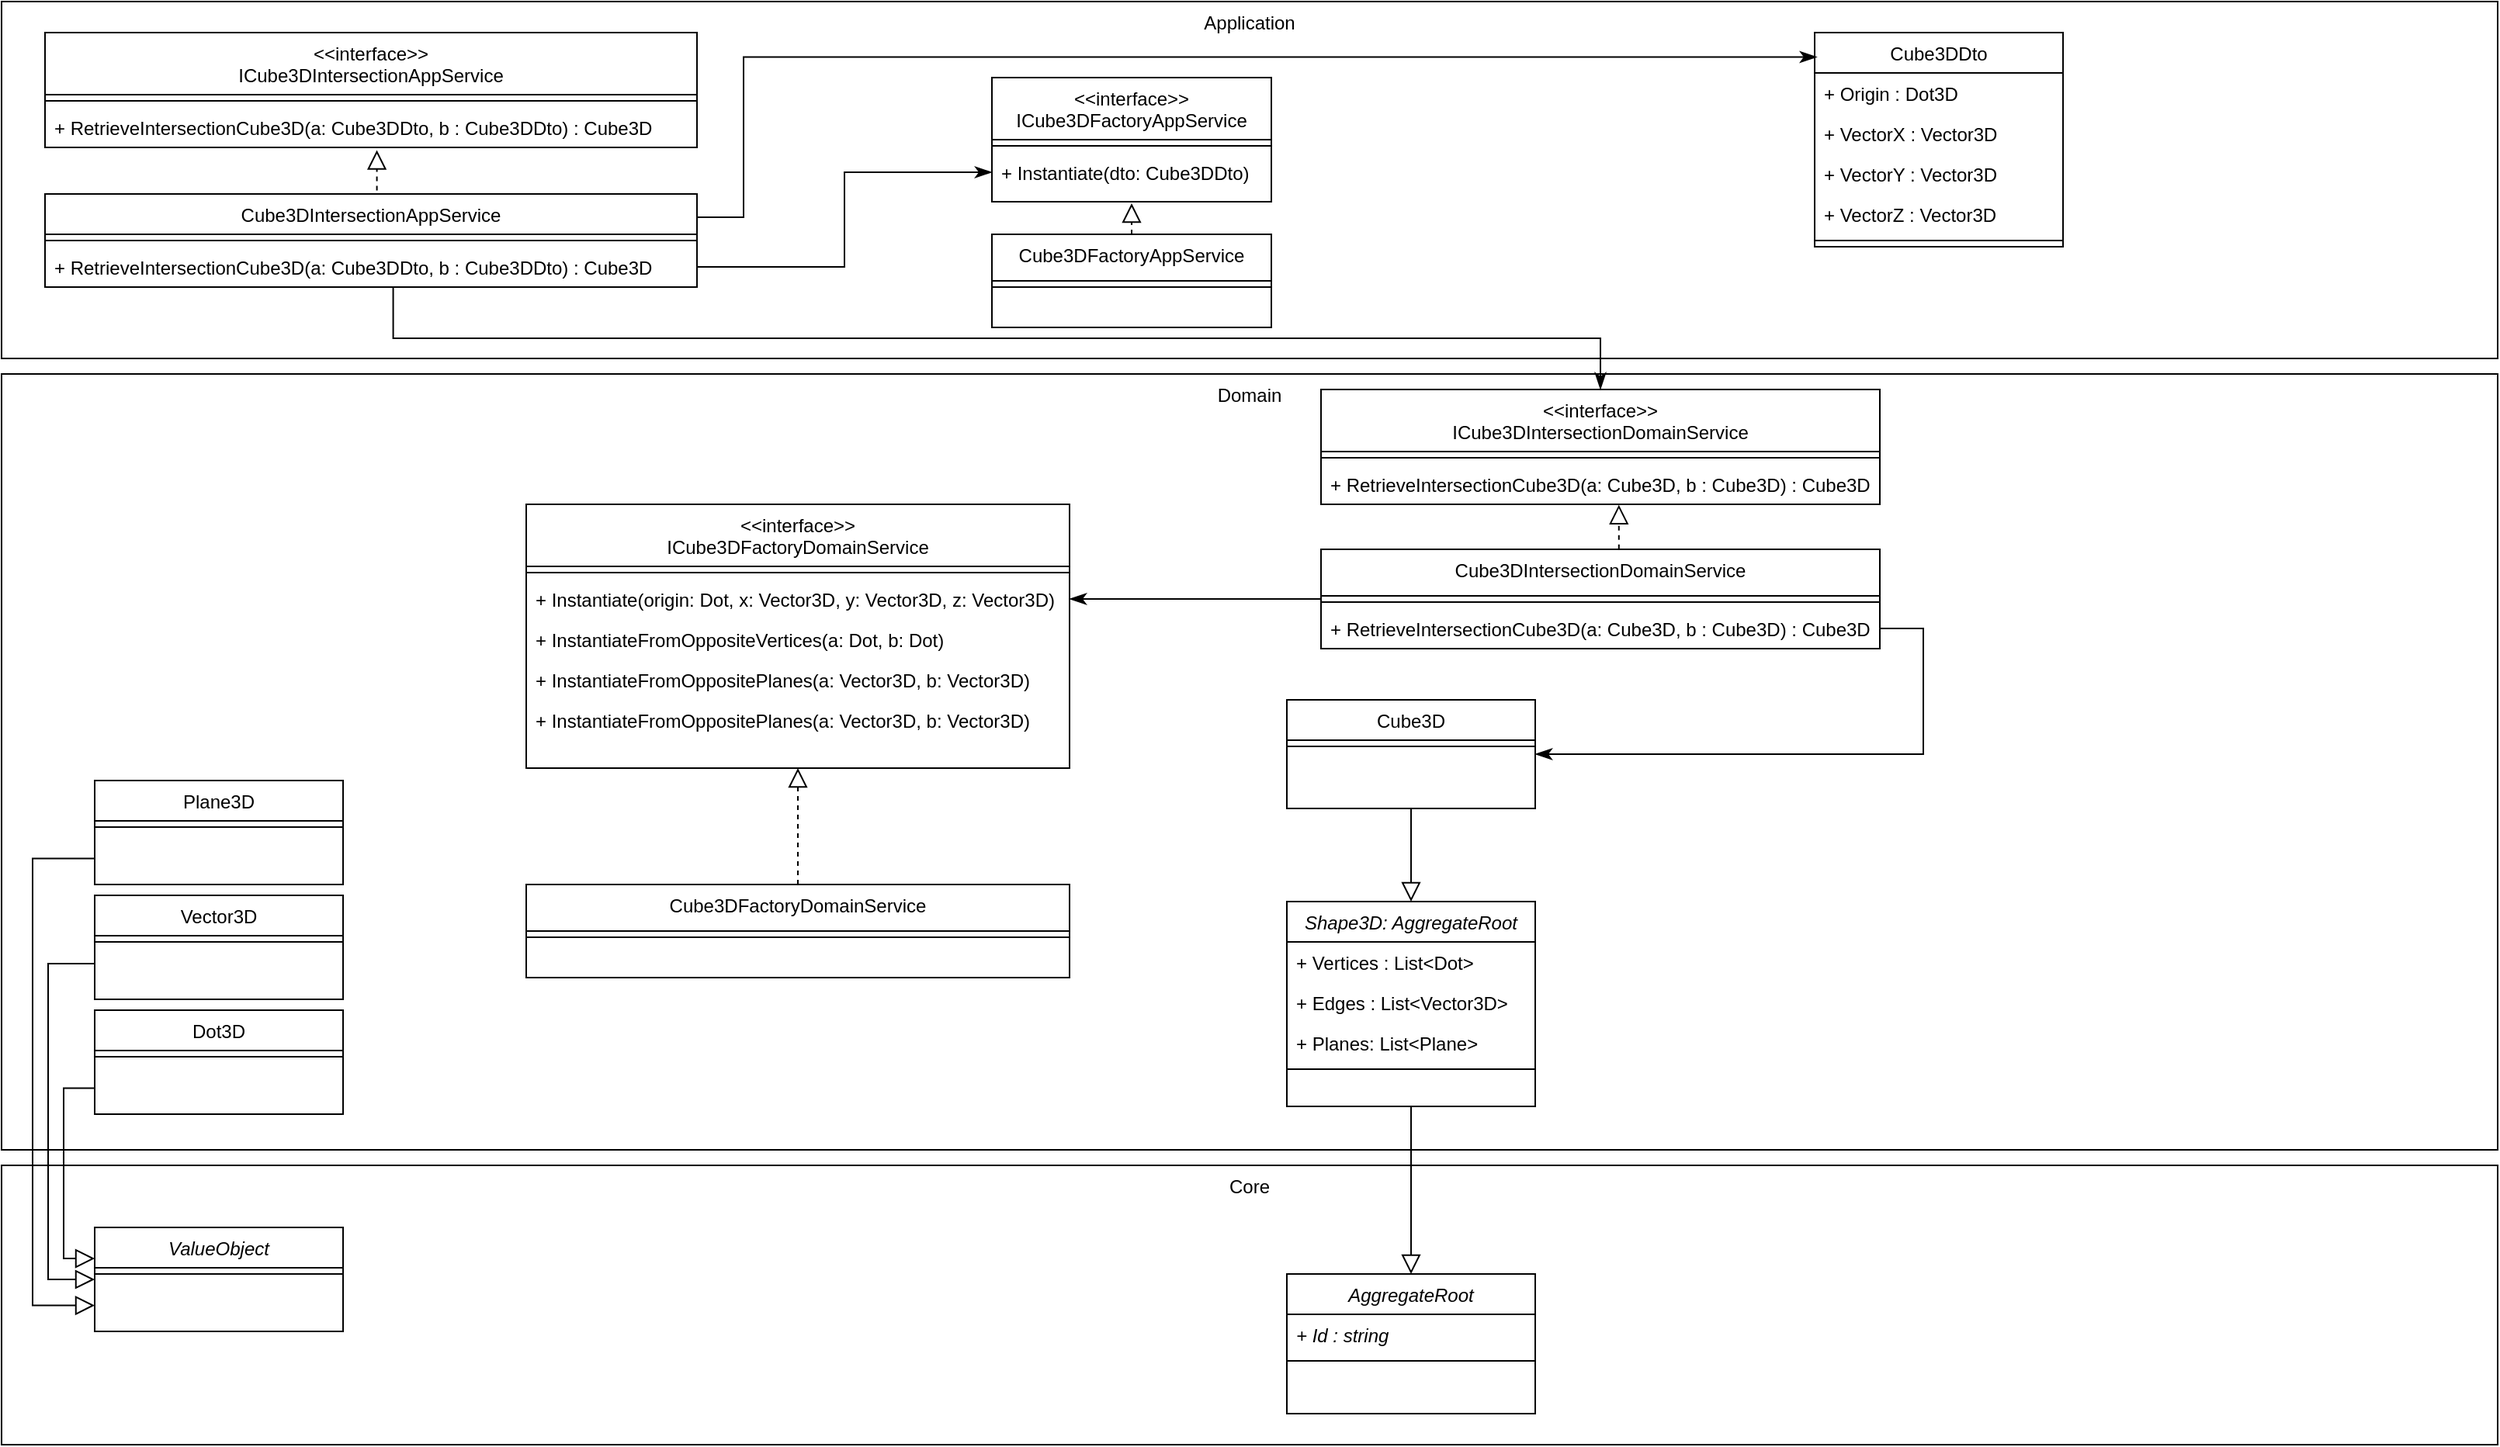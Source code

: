 <mxfile version="13.7.9" type="device"><diagram id="C5RBs43oDa-KdzZeNtuy" name="Page-1"><mxGraphModel dx="1117" dy="710" grid="1" gridSize="10" guides="1" tooltips="1" connect="1" arrows="1" fold="1" page="1" pageScale="1" pageWidth="827" pageHeight="1169" math="0" shadow="0"><root><mxCell id="WIyWlLk6GJQsqaUBKTNV-0"/><mxCell id="WIyWlLk6GJQsqaUBKTNV-1" parent="WIyWlLk6GJQsqaUBKTNV-0"/><mxCell id="9ZhF-vQbe9T78uoRHSer-0" value="Domain" style="rounded=0;html=1;align=center;verticalAlign=top;labelBackgroundColor=none;whiteSpace=wrap;" vertex="1" parent="WIyWlLk6GJQsqaUBKTNV-1"><mxGeometry x="12" y="300" width="1608" height="500" as="geometry"/></mxCell><mxCell id="9ZhF-vQbe9T78uoRHSer-1" value="Application" style="rounded=0;html=1;align=center;verticalAlign=top;labelBackgroundColor=none;whiteSpace=wrap;" vertex="1" parent="WIyWlLk6GJQsqaUBKTNV-1"><mxGeometry x="12" y="60" width="1608" height="230" as="geometry"/></mxCell><mxCell id="9ZhF-vQbe9T78uoRHSer-47" value="&lt;&lt;interface&gt;&gt;&#10;ICube3DIntersectionDomainService" style="swimlane;fontStyle=0;align=center;verticalAlign=top;childLayout=stackLayout;horizontal=1;startSize=40;horizontalStack=0;resizeParent=1;resizeLast=0;collapsible=1;marginBottom=0;rounded=0;shadow=0;strokeWidth=1;" vertex="1" parent="WIyWlLk6GJQsqaUBKTNV-1"><mxGeometry x="862" y="310" width="360" height="74" as="geometry"><mxRectangle x="340" y="380" width="170" height="26" as="alternateBounds"/></mxGeometry></mxCell><mxCell id="9ZhF-vQbe9T78uoRHSer-48" value="" style="line;html=1;strokeWidth=1;align=left;verticalAlign=middle;spacingTop=-1;spacingLeft=3;spacingRight=3;rotatable=0;labelPosition=right;points=[];portConstraint=eastwest;" vertex="1" parent="9ZhF-vQbe9T78uoRHSer-47"><mxGeometry y="40" width="360" height="8" as="geometry"/></mxCell><mxCell id="9ZhF-vQbe9T78uoRHSer-49" value="+ RetrieveIntersectionCube3D(a: Cube3D, b : Cube3D) : Cube3D" style="text;align=left;verticalAlign=top;spacingLeft=4;spacingRight=4;overflow=hidden;rotatable=0;points=[[0,0.5],[1,0.5]];portConstraint=eastwest;rounded=0;shadow=0;html=0;" vertex="1" parent="9ZhF-vQbe9T78uoRHSer-47"><mxGeometry y="48" width="360" height="26" as="geometry"/></mxCell><mxCell id="9ZhF-vQbe9T78uoRHSer-92" value="&lt;&lt;interface&gt;&gt;&#10;ICube3DIntersectionAppService" style="swimlane;fontStyle=0;align=center;verticalAlign=top;childLayout=stackLayout;horizontal=1;startSize=40;horizontalStack=0;resizeParent=1;resizeLast=0;collapsible=1;marginBottom=0;rounded=0;shadow=0;strokeWidth=1;" vertex="1" parent="WIyWlLk6GJQsqaUBKTNV-1"><mxGeometry x="40" y="80" width="420" height="74" as="geometry"><mxRectangle x="340" y="380" width="170" height="26" as="alternateBounds"/></mxGeometry></mxCell><mxCell id="9ZhF-vQbe9T78uoRHSer-93" value="" style="line;html=1;strokeWidth=1;align=left;verticalAlign=middle;spacingTop=-1;spacingLeft=3;spacingRight=3;rotatable=0;labelPosition=right;points=[];portConstraint=eastwest;" vertex="1" parent="9ZhF-vQbe9T78uoRHSer-92"><mxGeometry y="40" width="420" height="8" as="geometry"/></mxCell><mxCell id="9ZhF-vQbe9T78uoRHSer-94" value="+ RetrieveIntersectionCube3D(a: Cube3DDto, b : Cube3DDto) : Cube3D" style="text;align=left;verticalAlign=top;spacingLeft=4;spacingRight=4;overflow=hidden;rotatable=0;points=[[0,0.5],[1,0.5]];portConstraint=eastwest;rounded=0;shadow=0;html=0;" vertex="1" parent="9ZhF-vQbe9T78uoRHSer-92"><mxGeometry y="48" width="420" height="26" as="geometry"/></mxCell><mxCell id="9ZhF-vQbe9T78uoRHSer-95" style="edgeStyle=orthogonalEdgeStyle;rounded=0;orthogonalLoop=1;jettySize=auto;html=1;exitX=0.5;exitY=0;exitDx=0;exitDy=0;entryX=0.509;entryY=1.067;entryDx=0;entryDy=0;entryPerimeter=0;dashed=1;endArrow=block;endFill=0;endSize=10;strokeWidth=1;" edge="1" parent="WIyWlLk6GJQsqaUBKTNV-1" source="9ZhF-vQbe9T78uoRHSer-51" target="9ZhF-vQbe9T78uoRHSer-94"><mxGeometry relative="1" as="geometry"/></mxCell><mxCell id="9ZhF-vQbe9T78uoRHSer-96" style="edgeStyle=orthogonalEdgeStyle;rounded=0;orthogonalLoop=1;jettySize=auto;html=1;exitX=1;exitY=0.5;exitDx=0;exitDy=0;entryX=0;entryY=0.5;entryDx=0;entryDy=0;endArrow=classicThin;endFill=1;endSize=8;strokeWidth=1;" edge="1" parent="WIyWlLk6GJQsqaUBKTNV-1" source="9ZhF-vQbe9T78uoRHSer-53" target="9ZhF-vQbe9T78uoRHSer-99"><mxGeometry relative="1" as="geometry"/></mxCell><mxCell id="9ZhF-vQbe9T78uoRHSer-51" value="Cube3DIntersectionAppService" style="swimlane;fontStyle=0;align=center;verticalAlign=top;childLayout=stackLayout;horizontal=1;startSize=26;horizontalStack=0;resizeParent=1;resizeLast=0;collapsible=1;marginBottom=0;rounded=0;shadow=0;strokeWidth=1;" vertex="1" parent="WIyWlLk6GJQsqaUBKTNV-1"><mxGeometry x="40" y="184" width="420" height="60" as="geometry"><mxRectangle x="340" y="380" width="170" height="26" as="alternateBounds"/></mxGeometry></mxCell><mxCell id="9ZhF-vQbe9T78uoRHSer-52" value="" style="line;html=1;strokeWidth=1;align=left;verticalAlign=middle;spacingTop=-1;spacingLeft=3;spacingRight=3;rotatable=0;labelPosition=right;points=[];portConstraint=eastwest;" vertex="1" parent="9ZhF-vQbe9T78uoRHSer-51"><mxGeometry y="26" width="420" height="8" as="geometry"/></mxCell><mxCell id="9ZhF-vQbe9T78uoRHSer-53" value="+ RetrieveIntersectionCube3D(a: Cube3DDto, b : Cube3DDto) : Cube3D" style="text;align=left;verticalAlign=top;spacingLeft=4;spacingRight=4;overflow=hidden;rotatable=0;points=[[0,0.5],[1,0.5]];portConstraint=eastwest;rounded=0;shadow=0;html=0;" vertex="1" parent="9ZhF-vQbe9T78uoRHSer-51"><mxGeometry y="34" width="420" height="26" as="geometry"/></mxCell><mxCell id="9ZhF-vQbe9T78uoRHSer-57" value="Cube3DDto" style="swimlane;fontStyle=0;align=center;verticalAlign=top;childLayout=stackLayout;horizontal=1;startSize=26;horizontalStack=0;resizeParent=1;resizeLast=0;collapsible=1;marginBottom=0;rounded=0;shadow=0;strokeWidth=1;" vertex="1" parent="WIyWlLk6GJQsqaUBKTNV-1"><mxGeometry x="1180" y="80" width="160" height="138" as="geometry"><mxRectangle x="340" y="380" width="170" height="26" as="alternateBounds"/></mxGeometry></mxCell><mxCell id="9ZhF-vQbe9T78uoRHSer-59" value="+ Origin : Dot3D" style="text;align=left;verticalAlign=top;spacingLeft=4;spacingRight=4;overflow=hidden;rotatable=0;points=[[0,0.5],[1,0.5]];portConstraint=eastwest;rounded=0;shadow=0;html=0;" vertex="1" parent="9ZhF-vQbe9T78uoRHSer-57"><mxGeometry y="26" width="160" height="26" as="geometry"/></mxCell><mxCell id="9ZhF-vQbe9T78uoRHSer-60" value="+ VectorX : Vector3D" style="text;align=left;verticalAlign=top;spacingLeft=4;spacingRight=4;overflow=hidden;rotatable=0;points=[[0,0.5],[1,0.5]];portConstraint=eastwest;rounded=0;shadow=0;html=0;" vertex="1" parent="9ZhF-vQbe9T78uoRHSer-57"><mxGeometry y="52" width="160" height="26" as="geometry"/></mxCell><mxCell id="9ZhF-vQbe9T78uoRHSer-61" value="+ VectorY : Vector3D" style="text;align=left;verticalAlign=top;spacingLeft=4;spacingRight=4;overflow=hidden;rotatable=0;points=[[0,0.5],[1,0.5]];portConstraint=eastwest;rounded=0;shadow=0;html=0;" vertex="1" parent="9ZhF-vQbe9T78uoRHSer-57"><mxGeometry y="78" width="160" height="26" as="geometry"/></mxCell><mxCell id="9ZhF-vQbe9T78uoRHSer-62" value="+ VectorZ : Vector3D" style="text;align=left;verticalAlign=top;spacingLeft=4;spacingRight=4;overflow=hidden;rotatable=0;points=[[0,0.5],[1,0.5]];portConstraint=eastwest;rounded=0;shadow=0;html=0;" vertex="1" parent="9ZhF-vQbe9T78uoRHSer-57"><mxGeometry y="104" width="160" height="26" as="geometry"/></mxCell><mxCell id="9ZhF-vQbe9T78uoRHSer-58" value="" style="line;html=1;strokeWidth=1;align=left;verticalAlign=middle;spacingTop=-1;spacingLeft=3;spacingRight=3;rotatable=0;labelPosition=right;points=[];portConstraint=eastwest;" vertex="1" parent="9ZhF-vQbe9T78uoRHSer-57"><mxGeometry y="130" width="160" height="8" as="geometry"/></mxCell><mxCell id="9ZhF-vQbe9T78uoRHSer-97" value="&lt;&lt;interface&gt;&gt;&#10;ICube3DFactoryAppService" style="swimlane;fontStyle=0;align=center;verticalAlign=top;childLayout=stackLayout;horizontal=1;startSize=40;horizontalStack=0;resizeParent=1;resizeLast=0;collapsible=1;marginBottom=0;rounded=0;shadow=0;strokeWidth=1;" vertex="1" parent="WIyWlLk6GJQsqaUBKTNV-1"><mxGeometry x="650" y="109" width="180" height="80" as="geometry"><mxRectangle x="340" y="380" width="170" height="26" as="alternateBounds"/></mxGeometry></mxCell><mxCell id="9ZhF-vQbe9T78uoRHSer-98" value="" style="line;html=1;strokeWidth=1;align=left;verticalAlign=middle;spacingTop=-1;spacingLeft=3;spacingRight=3;rotatable=0;labelPosition=right;points=[];portConstraint=eastwest;" vertex="1" parent="9ZhF-vQbe9T78uoRHSer-97"><mxGeometry y="40" width="180" height="8" as="geometry"/></mxCell><mxCell id="9ZhF-vQbe9T78uoRHSer-99" value="+ Instantiate(dto: Cube3DDto)" style="text;align=left;verticalAlign=top;spacingLeft=4;spacingRight=4;overflow=hidden;rotatable=0;points=[[0,0.5],[1,0.5]];portConstraint=eastwest;rounded=0;shadow=0;html=0;" vertex="1" parent="9ZhF-vQbe9T78uoRHSer-97"><mxGeometry y="48" width="180" height="26" as="geometry"/></mxCell><mxCell id="9ZhF-vQbe9T78uoRHSer-13" value="Core" style="rounded=0;html=1;align=center;verticalAlign=top;labelBackgroundColor=none;whiteSpace=wrap;" vertex="1" parent="WIyWlLk6GJQsqaUBKTNV-1"><mxGeometry x="12" y="810" width="1608" height="180" as="geometry"/></mxCell><mxCell id="9ZhF-vQbe9T78uoRHSer-27" value="Dot3D" style="swimlane;fontStyle=0;align=center;verticalAlign=top;childLayout=stackLayout;horizontal=1;startSize=26;horizontalStack=0;resizeParent=1;resizeLast=0;collapsible=1;marginBottom=0;rounded=0;shadow=0;strokeWidth=1;" vertex="1" parent="WIyWlLk6GJQsqaUBKTNV-1"><mxGeometry x="72" y="710" width="160" height="67" as="geometry"><mxRectangle x="550" y="140" width="160" height="26" as="alternateBounds"/></mxGeometry></mxCell><mxCell id="9ZhF-vQbe9T78uoRHSer-28" value="" style="line;html=1;strokeWidth=1;align=left;verticalAlign=middle;spacingTop=-1;spacingLeft=3;spacingRight=3;rotatable=0;labelPosition=right;points=[];portConstraint=eastwest;" vertex="1" parent="9ZhF-vQbe9T78uoRHSer-27"><mxGeometry y="26" width="160" height="8" as="geometry"/></mxCell><mxCell id="9ZhF-vQbe9T78uoRHSer-31" value="Vector3D" style="swimlane;fontStyle=0;align=center;verticalAlign=top;childLayout=stackLayout;horizontal=1;startSize=26;horizontalStack=0;resizeParent=1;resizeLast=0;collapsible=1;marginBottom=0;rounded=0;shadow=0;strokeWidth=1;" vertex="1" parent="WIyWlLk6GJQsqaUBKTNV-1"><mxGeometry x="72" y="636" width="160" height="67" as="geometry"><mxRectangle x="550" y="140" width="160" height="26" as="alternateBounds"/></mxGeometry></mxCell><mxCell id="9ZhF-vQbe9T78uoRHSer-32" value="" style="line;html=1;strokeWidth=1;align=left;verticalAlign=middle;spacingTop=-1;spacingLeft=3;spacingRight=3;rotatable=0;labelPosition=right;points=[];portConstraint=eastwest;" vertex="1" parent="9ZhF-vQbe9T78uoRHSer-31"><mxGeometry y="26" width="160" height="8" as="geometry"/></mxCell><mxCell id="9ZhF-vQbe9T78uoRHSer-29" value="Plane3D" style="swimlane;fontStyle=0;align=center;verticalAlign=top;childLayout=stackLayout;horizontal=1;startSize=26;horizontalStack=0;resizeParent=1;resizeLast=0;collapsible=1;marginBottom=0;rounded=0;shadow=0;strokeWidth=1;" vertex="1" parent="WIyWlLk6GJQsqaUBKTNV-1"><mxGeometry x="72" y="562" width="160" height="67" as="geometry"><mxRectangle x="550" y="140" width="160" height="26" as="alternateBounds"/></mxGeometry></mxCell><mxCell id="9ZhF-vQbe9T78uoRHSer-30" value="" style="line;html=1;strokeWidth=1;align=left;verticalAlign=middle;spacingTop=-1;spacingLeft=3;spacingRight=3;rotatable=0;labelPosition=right;points=[];portConstraint=eastwest;" vertex="1" parent="9ZhF-vQbe9T78uoRHSer-29"><mxGeometry y="26" width="160" height="8" as="geometry"/></mxCell><mxCell id="9ZhF-vQbe9T78uoRHSer-24" value="ValueObject" style="swimlane;fontStyle=2;align=center;verticalAlign=top;childLayout=stackLayout;horizontal=1;startSize=26;horizontalStack=0;resizeParent=1;resizeLast=0;collapsible=1;marginBottom=0;rounded=0;shadow=0;strokeWidth=1;" vertex="1" parent="WIyWlLk6GJQsqaUBKTNV-1"><mxGeometry x="72" y="850" width="160" height="67" as="geometry"><mxRectangle x="550" y="140" width="160" height="26" as="alternateBounds"/></mxGeometry></mxCell><mxCell id="9ZhF-vQbe9T78uoRHSer-26" value="" style="line;html=1;strokeWidth=1;align=left;verticalAlign=middle;spacingTop=-1;spacingLeft=3;spacingRight=3;rotatable=0;labelPosition=right;points=[];portConstraint=eastwest;" vertex="1" parent="9ZhF-vQbe9T78uoRHSer-24"><mxGeometry y="26" width="160" height="8" as="geometry"/></mxCell><mxCell id="zkfFHV4jXpPFQw0GAbJ--16" value="" style="endArrow=block;endSize=10;endFill=0;shadow=0;strokeWidth=1;rounded=0;edgeStyle=elbowEdgeStyle;elbow=vertical;entryX=0.5;entryY=0;entryDx=0;entryDy=0;exitX=0.5;exitY=1;exitDx=0;exitDy=0;" parent="WIyWlLk6GJQsqaUBKTNV-1" source="zkfFHV4jXpPFQw0GAbJ--13" target="9ZhF-vQbe9T78uoRHSer-3" edge="1"><mxGeometry width="160" relative="1" as="geometry"><mxPoint x="212" y="968" as="sourcePoint"/><mxPoint x="312" y="866" as="targetPoint"/><Array as="points"><mxPoint x="930" y="600"/></Array></mxGeometry></mxCell><mxCell id="9ZhF-vQbe9T78uoRHSer-33" style="edgeStyle=orthogonalEdgeStyle;rounded=0;orthogonalLoop=1;jettySize=auto;html=1;exitX=0;exitY=0.75;exitDx=0;exitDy=0;entryX=0;entryY=0.299;entryDx=0;entryDy=0;endArrow=block;endFill=0;endSize=10;entryPerimeter=0;" edge="1" parent="WIyWlLk6GJQsqaUBKTNV-1" source="9ZhF-vQbe9T78uoRHSer-27" target="9ZhF-vQbe9T78uoRHSer-24"><mxGeometry relative="1" as="geometry"/></mxCell><mxCell id="9ZhF-vQbe9T78uoRHSer-34" style="edgeStyle=orthogonalEdgeStyle;rounded=0;orthogonalLoop=1;jettySize=auto;html=1;exitX=0;exitY=0.75;exitDx=0;exitDy=0;entryX=0;entryY=0.5;entryDx=0;entryDy=0;endArrow=block;endFill=0;endSize=10;strokeWidth=1;" edge="1" parent="WIyWlLk6GJQsqaUBKTNV-1" source="9ZhF-vQbe9T78uoRHSer-31" target="9ZhF-vQbe9T78uoRHSer-24"><mxGeometry relative="1" as="geometry"><Array as="points"><mxPoint x="72" y="680"/><mxPoint x="42" y="680"/><mxPoint x="42" y="884"/></Array></mxGeometry></mxCell><mxCell id="9ZhF-vQbe9T78uoRHSer-36" style="edgeStyle=orthogonalEdgeStyle;rounded=0;orthogonalLoop=1;jettySize=auto;html=1;exitX=0;exitY=0.75;exitDx=0;exitDy=0;entryX=0;entryY=0.75;entryDx=0;entryDy=0;endArrow=block;endFill=0;endSize=10;strokeWidth=1;" edge="1" parent="WIyWlLk6GJQsqaUBKTNV-1" source="9ZhF-vQbe9T78uoRHSer-29" target="9ZhF-vQbe9T78uoRHSer-24"><mxGeometry relative="1" as="geometry"><Array as="points"><mxPoint x="32" y="612"/><mxPoint x="32" y="900"/></Array></mxGeometry></mxCell><mxCell id="9ZhF-vQbe9T78uoRHSer-37" value="" style="endArrow=block;endSize=10;endFill=0;shadow=0;strokeWidth=1;rounded=0;edgeStyle=elbowEdgeStyle;elbow=vertical;entryX=0.5;entryY=0;entryDx=0;entryDy=0;exitX=0.5;exitY=1;exitDx=0;exitDy=0;" edge="1" parent="WIyWlLk6GJQsqaUBKTNV-1" source="9ZhF-vQbe9T78uoRHSer-3" target="9ZhF-vQbe9T78uoRHSer-14"><mxGeometry width="160" relative="1" as="geometry"><mxPoint x="372.0" y="870" as="sourcePoint"/><mxPoint x="552.0" y="905" as="targetPoint"/><Array as="points"><mxPoint x="890" y="810"/></Array></mxGeometry></mxCell><mxCell id="9ZhF-vQbe9T78uoRHSer-56" style="edgeStyle=orthogonalEdgeStyle;rounded=0;orthogonalLoop=1;jettySize=auto;html=1;endArrow=classicThin;endFill=1;endSize=8;strokeWidth=1;exitX=0.534;exitY=0.98;exitDx=0;exitDy=0;exitPerimeter=0;" edge="1" parent="WIyWlLk6GJQsqaUBKTNV-1" source="9ZhF-vQbe9T78uoRHSer-53" target="9ZhF-vQbe9T78uoRHSer-47"><mxGeometry relative="1" as="geometry"><mxPoint x="252" y="270" as="sourcePoint"/></mxGeometry></mxCell><mxCell id="9ZhF-vQbe9T78uoRHSer-54" style="edgeStyle=orthogonalEdgeStyle;rounded=0;orthogonalLoop=1;jettySize=auto;html=1;exitX=1;exitY=0.5;exitDx=0;exitDy=0;entryX=1;entryY=0.5;entryDx=0;entryDy=0;endArrow=classicThin;endFill=1;endSize=8;strokeWidth=1;" edge="1" parent="WIyWlLk6GJQsqaUBKTNV-1" source="9ZhF-vQbe9T78uoRHSer-67" target="zkfFHV4jXpPFQw0GAbJ--13"><mxGeometry relative="1" as="geometry"><mxPoint x="1512.5" y="500" as="targetPoint"/><Array as="points"><mxPoint x="1250" y="464"/><mxPoint x="1250" y="545"/></Array></mxGeometry></mxCell><mxCell id="9ZhF-vQbe9T78uoRHSer-55" style="edgeStyle=orthogonalEdgeStyle;rounded=0;orthogonalLoop=1;jettySize=auto;html=1;exitX=0;exitY=0.5;exitDx=0;exitDy=0;entryX=1;entryY=0.5;entryDx=0;entryDy=0;endArrow=classicThin;endFill=1;endSize=8;strokeWidth=1;" edge="1" parent="WIyWlLk6GJQsqaUBKTNV-1" source="9ZhF-vQbe9T78uoRHSer-65" target="9ZhF-vQbe9T78uoRHSer-87"><mxGeometry relative="1" as="geometry"><mxPoint x="432" y="380" as="sourcePoint"/><mxPoint x="492" y="493" as="targetPoint"/><Array as="points"><mxPoint x="830" y="445"/><mxPoint x="830" y="445"/></Array></mxGeometry></mxCell><mxCell id="9ZhF-vQbe9T78uoRHSer-63" style="edgeStyle=orthogonalEdgeStyle;rounded=0;orthogonalLoop=1;jettySize=auto;html=1;exitX=1;exitY=0.25;exitDx=0;exitDy=0;entryX=0.009;entryY=0.114;entryDx=0;entryDy=0;endArrow=classicThin;endFill=1;endSize=8;strokeWidth=1;entryPerimeter=0;" edge="1" parent="WIyWlLk6GJQsqaUBKTNV-1" source="9ZhF-vQbe9T78uoRHSer-51" target="9ZhF-vQbe9T78uoRHSer-57"><mxGeometry relative="1" as="geometry"><Array as="points"><mxPoint x="490" y="199"/><mxPoint x="490" y="96"/></Array></mxGeometry></mxCell><mxCell id="9ZhF-vQbe9T78uoRHSer-69" style="edgeStyle=orthogonalEdgeStyle;rounded=0;orthogonalLoop=1;jettySize=auto;html=1;exitX=0.5;exitY=0;exitDx=0;exitDy=0;entryX=0.533;entryY=1.013;entryDx=0;entryDy=0;entryPerimeter=0;dashed=1;endArrow=block;endFill=0;endSize=10;strokeWidth=1;" edge="1" parent="WIyWlLk6GJQsqaUBKTNV-1" source="9ZhF-vQbe9T78uoRHSer-65" target="9ZhF-vQbe9T78uoRHSer-49"><mxGeometry relative="1" as="geometry"/></mxCell><mxCell id="9ZhF-vQbe9T78uoRHSer-14" value="AggregateRoot" style="swimlane;fontStyle=2;align=center;verticalAlign=top;childLayout=stackLayout;horizontal=1;startSize=26;horizontalStack=0;resizeParent=1;resizeLast=0;collapsible=1;marginBottom=0;rounded=0;shadow=0;strokeWidth=1;" vertex="1" parent="WIyWlLk6GJQsqaUBKTNV-1"><mxGeometry x="840" y="880" width="160" height="90" as="geometry"><mxRectangle x="550" y="140" width="160" height="26" as="alternateBounds"/></mxGeometry></mxCell><mxCell id="9ZhF-vQbe9T78uoRHSer-15" value="+ Id : string" style="text;align=left;verticalAlign=top;spacingLeft=4;spacingRight=4;overflow=hidden;rotatable=0;points=[[0,0.5],[1,0.5]];portConstraint=eastwest;fontStyle=2" vertex="1" parent="9ZhF-vQbe9T78uoRHSer-14"><mxGeometry y="26" width="160" height="26" as="geometry"/></mxCell><mxCell id="9ZhF-vQbe9T78uoRHSer-20" value="" style="line;html=1;strokeWidth=1;align=left;verticalAlign=middle;spacingTop=-1;spacingLeft=3;spacingRight=3;rotatable=0;labelPosition=right;points=[];portConstraint=eastwest;" vertex="1" parent="9ZhF-vQbe9T78uoRHSer-14"><mxGeometry y="52" width="160" height="8" as="geometry"/></mxCell><mxCell id="9ZhF-vQbe9T78uoRHSer-3" value="Shape3D: AggregateRoot" style="swimlane;fontStyle=2;align=center;verticalAlign=top;childLayout=stackLayout;horizontal=1;startSize=26;horizontalStack=0;resizeParent=1;resizeLast=0;collapsible=1;marginBottom=0;rounded=0;shadow=0;strokeWidth=1;" vertex="1" parent="WIyWlLk6GJQsqaUBKTNV-1"><mxGeometry x="840" y="640" width="160" height="132" as="geometry"><mxRectangle x="550" y="140" width="160" height="26" as="alternateBounds"/></mxGeometry></mxCell><mxCell id="9ZhF-vQbe9T78uoRHSer-6" value="+ Vertices : List&lt;Dot&gt;" style="text;align=left;verticalAlign=top;spacingLeft=4;spacingRight=4;overflow=hidden;rotatable=0;points=[[0,0.5],[1,0.5]];portConstraint=eastwest;rounded=0;shadow=0;html=0;" vertex="1" parent="9ZhF-vQbe9T78uoRHSer-3"><mxGeometry y="26" width="160" height="26" as="geometry"/></mxCell><mxCell id="9ZhF-vQbe9T78uoRHSer-7" value="+ Edges : List&lt;Vector3D&gt;" style="text;align=left;verticalAlign=top;spacingLeft=4;spacingRight=4;overflow=hidden;rotatable=0;points=[[0,0.5],[1,0.5]];portConstraint=eastwest;rounded=0;shadow=0;html=0;" vertex="1" parent="9ZhF-vQbe9T78uoRHSer-3"><mxGeometry y="52" width="160" height="26" as="geometry"/></mxCell><mxCell id="9ZhF-vQbe9T78uoRHSer-8" value="+ Planes: List&lt;Plane&gt;" style="text;align=left;verticalAlign=top;spacingLeft=4;spacingRight=4;overflow=hidden;rotatable=0;points=[[0,0.5],[1,0.5]];portConstraint=eastwest;rounded=0;shadow=0;html=0;" vertex="1" parent="9ZhF-vQbe9T78uoRHSer-3"><mxGeometry y="78" width="160" height="26" as="geometry"/></mxCell><mxCell id="9ZhF-vQbe9T78uoRHSer-9" value="" style="line;html=1;strokeWidth=1;align=left;verticalAlign=middle;spacingTop=-1;spacingLeft=3;spacingRight=3;rotatable=0;labelPosition=right;points=[];portConstraint=eastwest;" vertex="1" parent="9ZhF-vQbe9T78uoRHSer-3"><mxGeometry y="104" width="160" height="8" as="geometry"/></mxCell><mxCell id="zkfFHV4jXpPFQw0GAbJ--13" value="Cube3D" style="swimlane;fontStyle=0;align=center;verticalAlign=top;childLayout=stackLayout;horizontal=1;startSize=26;horizontalStack=0;resizeParent=1;resizeLast=0;collapsible=1;marginBottom=0;rounded=0;shadow=0;strokeWidth=1;" parent="WIyWlLk6GJQsqaUBKTNV-1" vertex="1"><mxGeometry x="840" y="510" width="160" height="70" as="geometry"><mxRectangle x="340" y="380" width="170" height="26" as="alternateBounds"/></mxGeometry></mxCell><mxCell id="zkfFHV4jXpPFQw0GAbJ--15" value="" style="line;html=1;strokeWidth=1;align=left;verticalAlign=middle;spacingTop=-1;spacingLeft=3;spacingRight=3;rotatable=0;labelPosition=right;points=[];portConstraint=eastwest;" parent="zkfFHV4jXpPFQw0GAbJ--13" vertex="1"><mxGeometry y="26" width="160" height="8" as="geometry"/></mxCell><mxCell id="9ZhF-vQbe9T78uoRHSer-91" style="edgeStyle=orthogonalEdgeStyle;rounded=0;orthogonalLoop=1;jettySize=auto;html=1;exitX=0.5;exitY=0;exitDx=0;exitDy=0;entryX=0.5;entryY=1;entryDx=0;entryDy=0;dashed=1;endArrow=block;endFill=0;endSize=10;strokeWidth=1;" edge="1" parent="WIyWlLk6GJQsqaUBKTNV-1" source="9ZhF-vQbe9T78uoRHSer-79" target="9ZhF-vQbe9T78uoRHSer-85"><mxGeometry relative="1" as="geometry"/></mxCell><mxCell id="9ZhF-vQbe9T78uoRHSer-85" value="&lt;&lt;interface&gt;&gt;&#10;ICube3DFactoryDomainService" style="swimlane;fontStyle=0;align=center;verticalAlign=top;childLayout=stackLayout;horizontal=1;startSize=40;horizontalStack=0;resizeParent=1;resizeLast=0;collapsible=1;marginBottom=0;rounded=0;shadow=0;strokeWidth=1;" vertex="1" parent="WIyWlLk6GJQsqaUBKTNV-1"><mxGeometry x="350" y="384" width="350" height="170" as="geometry"><mxRectangle x="340" y="380" width="170" height="26" as="alternateBounds"/></mxGeometry></mxCell><mxCell id="9ZhF-vQbe9T78uoRHSer-86" value="" style="line;html=1;strokeWidth=1;align=left;verticalAlign=middle;spacingTop=-1;spacingLeft=3;spacingRight=3;rotatable=0;labelPosition=right;points=[];portConstraint=eastwest;" vertex="1" parent="9ZhF-vQbe9T78uoRHSer-85"><mxGeometry y="40" width="350" height="8" as="geometry"/></mxCell><mxCell id="9ZhF-vQbe9T78uoRHSer-87" value="+ Instantiate(origin: Dot, x: Vector3D, y: Vector3D, z: Vector3D)" style="text;align=left;verticalAlign=top;spacingLeft=4;spacingRight=4;overflow=hidden;rotatable=0;points=[[0,0.5],[1,0.5]];portConstraint=eastwest;rounded=0;shadow=0;html=0;" vertex="1" parent="9ZhF-vQbe9T78uoRHSer-85"><mxGeometry y="48" width="350" height="26" as="geometry"/></mxCell><mxCell id="9ZhF-vQbe9T78uoRHSer-88" value="+ InstantiateFromOppositeVertices(a: Dot, b: Dot)" style="text;align=left;verticalAlign=top;spacingLeft=4;spacingRight=4;overflow=hidden;rotatable=0;points=[[0,0.5],[1,0.5]];portConstraint=eastwest;rounded=0;shadow=0;html=0;" vertex="1" parent="9ZhF-vQbe9T78uoRHSer-85"><mxGeometry y="74" width="350" height="26" as="geometry"/></mxCell><mxCell id="9ZhF-vQbe9T78uoRHSer-89" value="+ InstantiateFromOppositePlanes(a: Vector3D, b: Vector3D)" style="text;align=left;verticalAlign=top;spacingLeft=4;spacingRight=4;overflow=hidden;rotatable=0;points=[[0,0.5],[1,0.5]];portConstraint=eastwest;rounded=0;shadow=0;html=0;" vertex="1" parent="9ZhF-vQbe9T78uoRHSer-85"><mxGeometry y="100" width="350" height="26" as="geometry"/></mxCell><mxCell id="9ZhF-vQbe9T78uoRHSer-90" value="+ InstantiateFromOppositePlanes(a: Vector3D, b: Vector3D)" style="text;align=left;verticalAlign=top;spacingLeft=4;spacingRight=4;overflow=hidden;rotatable=0;points=[[0,0.5],[1,0.5]];portConstraint=eastwest;rounded=0;shadow=0;html=0;" vertex="1" parent="9ZhF-vQbe9T78uoRHSer-85"><mxGeometry y="126" width="350" height="26" as="geometry"/></mxCell><mxCell id="9ZhF-vQbe9T78uoRHSer-79" value="Cube3DFactoryDomainService" style="swimlane;fontStyle=0;align=center;verticalAlign=top;childLayout=stackLayout;horizontal=1;startSize=30;horizontalStack=0;resizeParent=1;resizeLast=0;collapsible=1;marginBottom=0;rounded=0;shadow=0;strokeWidth=1;" vertex="1" parent="WIyWlLk6GJQsqaUBKTNV-1"><mxGeometry x="350" y="629" width="350" height="60" as="geometry"><mxRectangle x="340" y="380" width="170" height="26" as="alternateBounds"/></mxGeometry></mxCell><mxCell id="9ZhF-vQbe9T78uoRHSer-80" value="" style="line;html=1;strokeWidth=1;align=left;verticalAlign=middle;spacingTop=-1;spacingLeft=3;spacingRight=3;rotatable=0;labelPosition=right;points=[];portConstraint=eastwest;" vertex="1" parent="9ZhF-vQbe9T78uoRHSer-79"><mxGeometry y="30" width="350" height="8" as="geometry"/></mxCell><mxCell id="9ZhF-vQbe9T78uoRHSer-65" value="Cube3DIntersectionDomainService" style="swimlane;fontStyle=0;align=center;verticalAlign=top;childLayout=stackLayout;horizontal=1;startSize=30;horizontalStack=0;resizeParent=1;resizeLast=0;collapsible=1;marginBottom=0;rounded=0;shadow=0;strokeWidth=1;" vertex="1" parent="WIyWlLk6GJQsqaUBKTNV-1"><mxGeometry x="862" y="413" width="360" height="64" as="geometry"><mxRectangle x="340" y="380" width="170" height="26" as="alternateBounds"/></mxGeometry></mxCell><mxCell id="9ZhF-vQbe9T78uoRHSer-66" value="" style="line;html=1;strokeWidth=1;align=left;verticalAlign=middle;spacingTop=-1;spacingLeft=3;spacingRight=3;rotatable=0;labelPosition=right;points=[];portConstraint=eastwest;" vertex="1" parent="9ZhF-vQbe9T78uoRHSer-65"><mxGeometry y="30" width="360" height="8" as="geometry"/></mxCell><mxCell id="9ZhF-vQbe9T78uoRHSer-67" value="+ RetrieveIntersectionCube3D(a: Cube3D, b : Cube3D) : Cube3D" style="text;align=left;verticalAlign=top;spacingLeft=4;spacingRight=4;overflow=hidden;rotatable=0;points=[[0,0.5],[1,0.5]];portConstraint=eastwest;rounded=0;shadow=0;html=0;" vertex="1" parent="9ZhF-vQbe9T78uoRHSer-65"><mxGeometry y="38" width="360" height="26" as="geometry"/></mxCell><mxCell id="9ZhF-vQbe9T78uoRHSer-104" style="edgeStyle=orthogonalEdgeStyle;rounded=0;orthogonalLoop=1;jettySize=auto;html=1;exitX=0.5;exitY=0;exitDx=0;exitDy=0;dashed=1;endArrow=block;endFill=0;endSize=10;strokeWidth=1;" edge="1" parent="WIyWlLk6GJQsqaUBKTNV-1" source="9ZhF-vQbe9T78uoRHSer-105"><mxGeometry relative="1" as="geometry"><mxPoint x="740" y="190" as="targetPoint"/></mxGeometry></mxCell><mxCell id="9ZhF-vQbe9T78uoRHSer-105" value="Cube3DFactoryAppService" style="swimlane;fontStyle=0;align=center;verticalAlign=top;childLayout=stackLayout;horizontal=1;startSize=30;horizontalStack=0;resizeParent=1;resizeLast=0;collapsible=1;marginBottom=0;rounded=0;shadow=0;strokeWidth=1;" vertex="1" parent="WIyWlLk6GJQsqaUBKTNV-1"><mxGeometry x="650" y="210" width="180" height="60" as="geometry"><mxRectangle x="340" y="380" width="170" height="26" as="alternateBounds"/></mxGeometry></mxCell><mxCell id="9ZhF-vQbe9T78uoRHSer-106" value="" style="line;html=1;strokeWidth=1;align=left;verticalAlign=middle;spacingTop=-1;spacingLeft=3;spacingRight=3;rotatable=0;labelPosition=right;points=[];portConstraint=eastwest;" vertex="1" parent="9ZhF-vQbe9T78uoRHSer-105"><mxGeometry y="30" width="180" height="8" as="geometry"/></mxCell></root></mxGraphModel></diagram></mxfile>